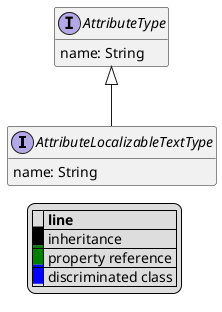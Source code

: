 @startuml

hide empty fields
hide empty methods
legend
|= |= line |
|<back:black>   </back>| inheritance |
|<back:green>   </back>| property reference |
|<back:blue>   </back>| discriminated class |
endlegend
interface AttributeLocalizableTextType [[AttributeLocalizableTextType.svg]] extends AttributeType {
    name: String
}
interface AttributeType [[AttributeType.svg]]  {
    name: String
}





@enduml
